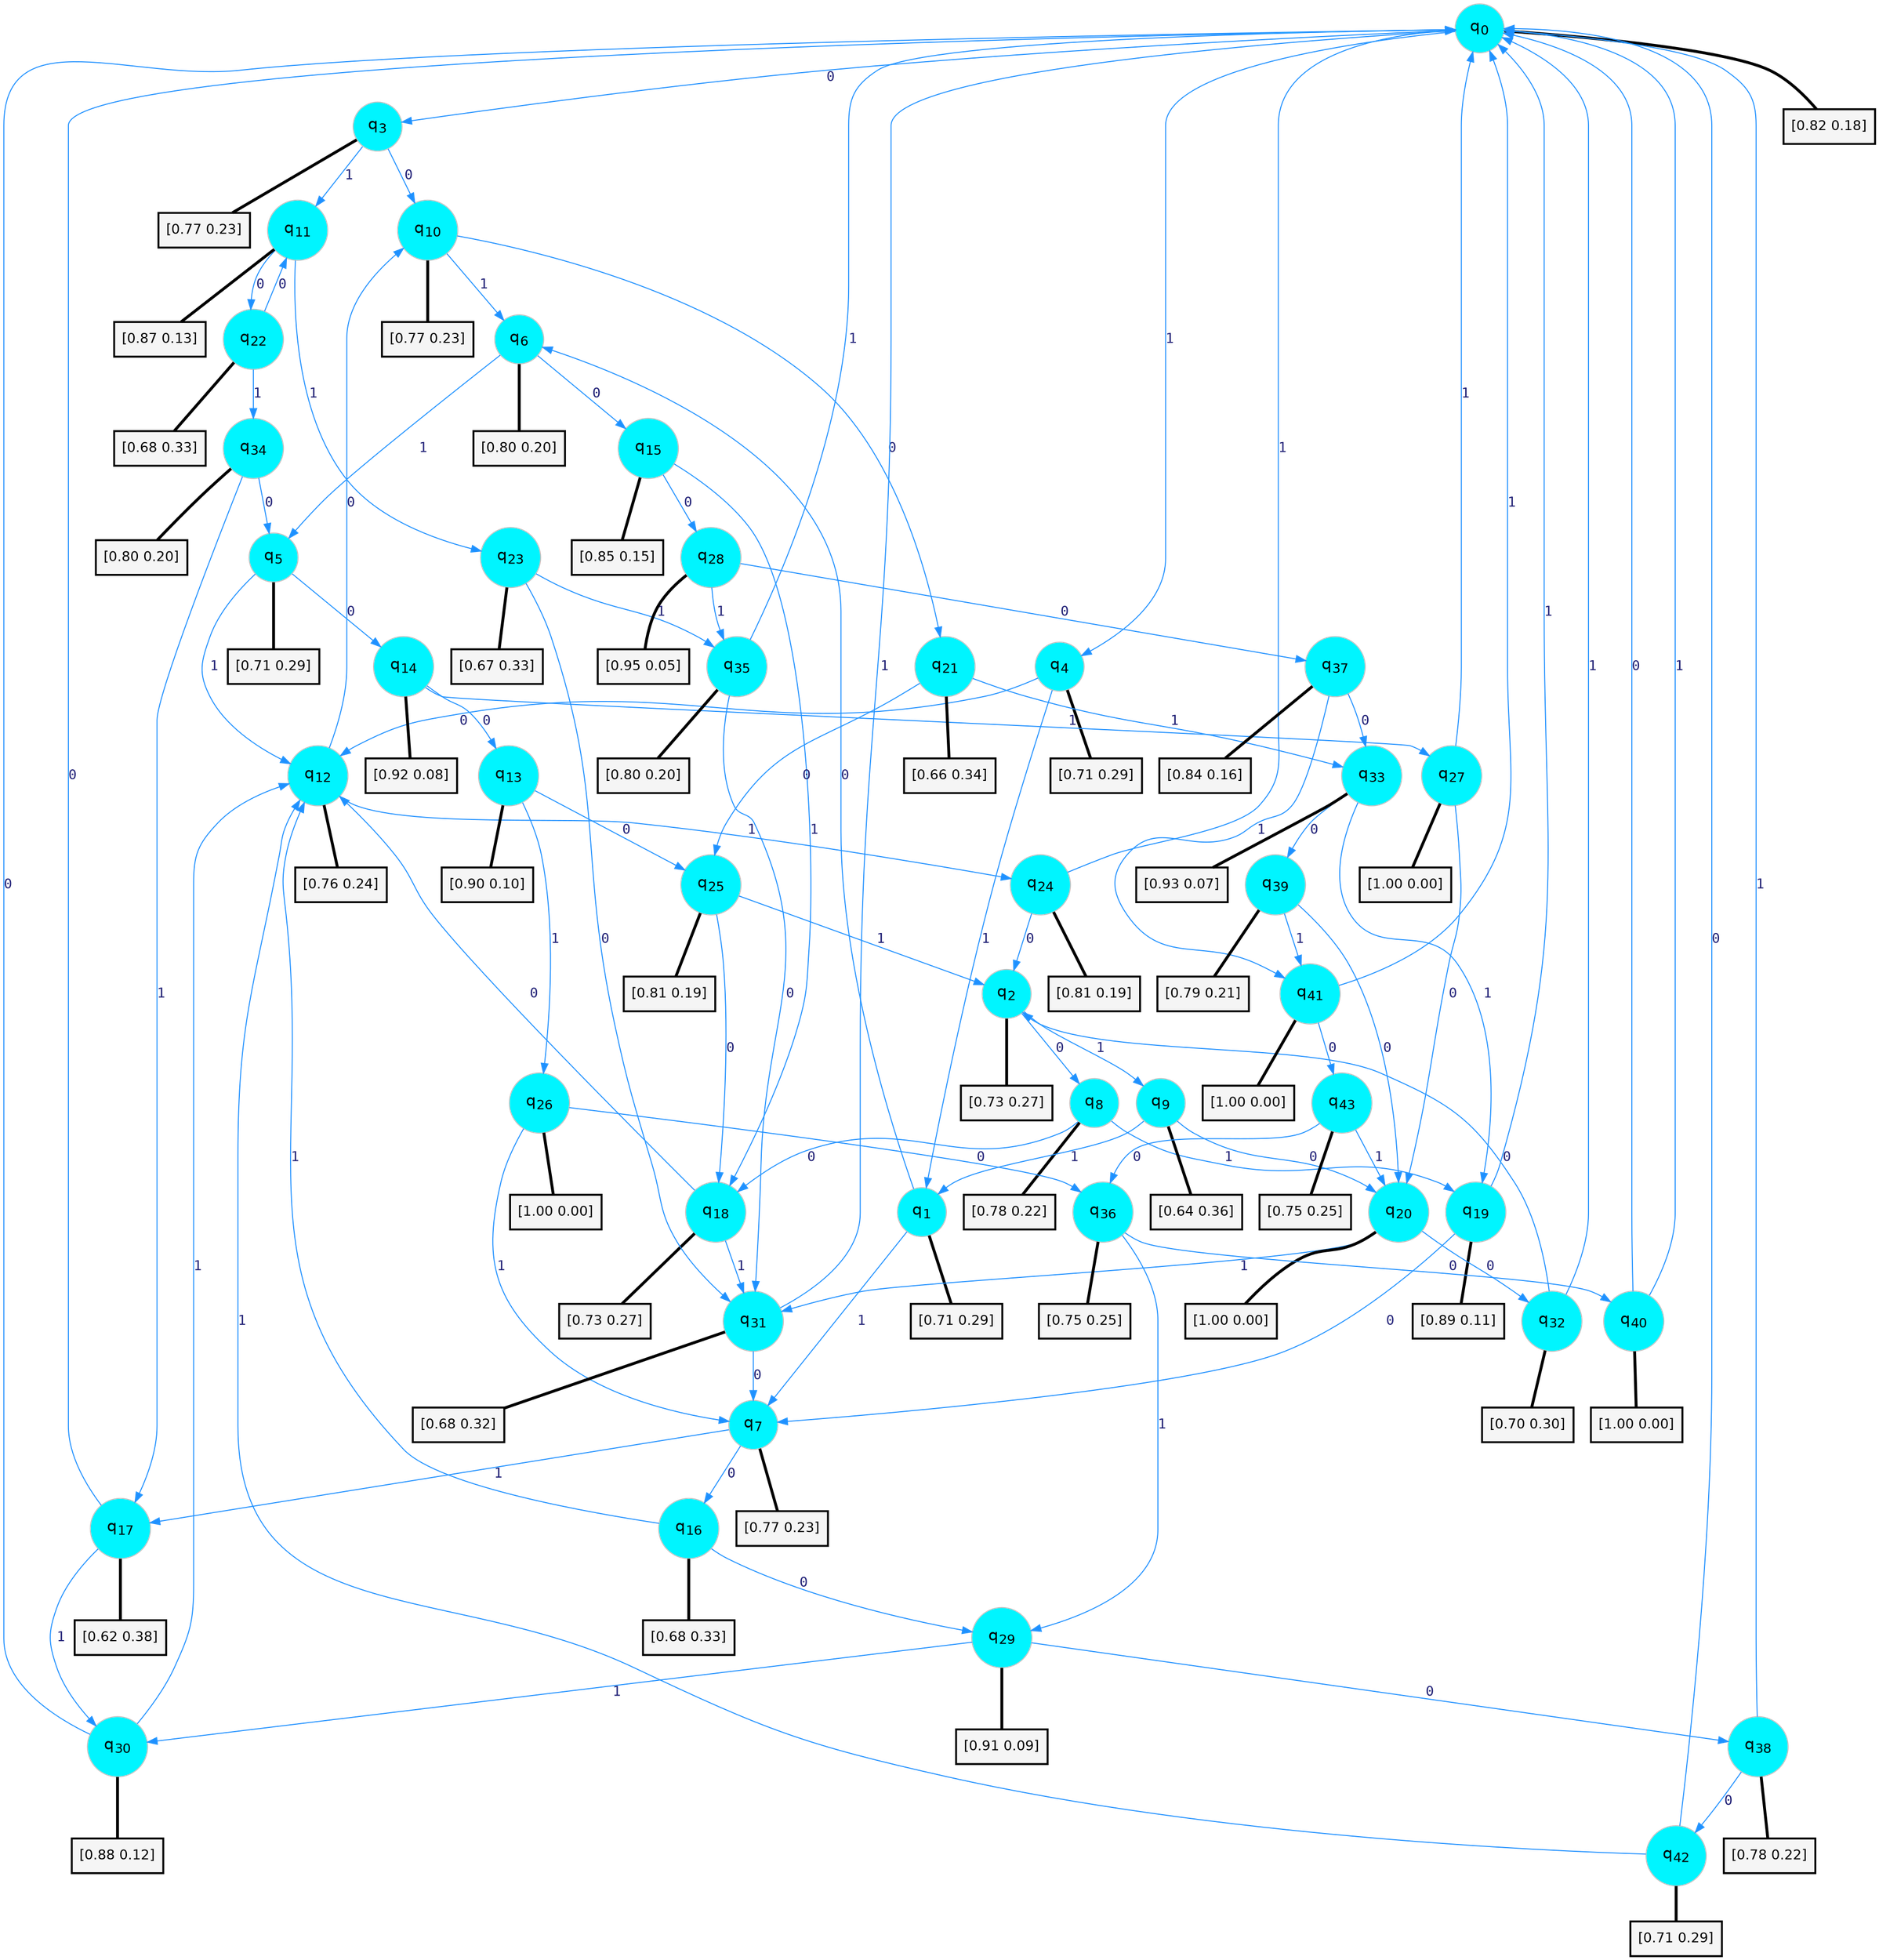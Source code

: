 digraph G {
graph [
bgcolor=transparent, dpi=300, rankdir=TD, size="40,25"];
node [
color=gray, fillcolor=turquoise1, fontcolor=black, fontname=Helvetica, fontsize=16, fontweight=bold, shape=circle, style=filled];
edge [
arrowsize=1, color=dodgerblue1, fontcolor=midnightblue, fontname=courier, fontweight=bold, penwidth=1, style=solid, weight=20];
0[label=<q<SUB>0</SUB>>];
1[label=<q<SUB>1</SUB>>];
2[label=<q<SUB>2</SUB>>];
3[label=<q<SUB>3</SUB>>];
4[label=<q<SUB>4</SUB>>];
5[label=<q<SUB>5</SUB>>];
6[label=<q<SUB>6</SUB>>];
7[label=<q<SUB>7</SUB>>];
8[label=<q<SUB>8</SUB>>];
9[label=<q<SUB>9</SUB>>];
10[label=<q<SUB>10</SUB>>];
11[label=<q<SUB>11</SUB>>];
12[label=<q<SUB>12</SUB>>];
13[label=<q<SUB>13</SUB>>];
14[label=<q<SUB>14</SUB>>];
15[label=<q<SUB>15</SUB>>];
16[label=<q<SUB>16</SUB>>];
17[label=<q<SUB>17</SUB>>];
18[label=<q<SUB>18</SUB>>];
19[label=<q<SUB>19</SUB>>];
20[label=<q<SUB>20</SUB>>];
21[label=<q<SUB>21</SUB>>];
22[label=<q<SUB>22</SUB>>];
23[label=<q<SUB>23</SUB>>];
24[label=<q<SUB>24</SUB>>];
25[label=<q<SUB>25</SUB>>];
26[label=<q<SUB>26</SUB>>];
27[label=<q<SUB>27</SUB>>];
28[label=<q<SUB>28</SUB>>];
29[label=<q<SUB>29</SUB>>];
30[label=<q<SUB>30</SUB>>];
31[label=<q<SUB>31</SUB>>];
32[label=<q<SUB>32</SUB>>];
33[label=<q<SUB>33</SUB>>];
34[label=<q<SUB>34</SUB>>];
35[label=<q<SUB>35</SUB>>];
36[label=<q<SUB>36</SUB>>];
37[label=<q<SUB>37</SUB>>];
38[label=<q<SUB>38</SUB>>];
39[label=<q<SUB>39</SUB>>];
40[label=<q<SUB>40</SUB>>];
41[label=<q<SUB>41</SUB>>];
42[label=<q<SUB>42</SUB>>];
43[label=<q<SUB>43</SUB>>];
44[label="[0.82 0.18]", shape=box,fontcolor=black, fontname=Helvetica, fontsize=14, penwidth=2, fillcolor=whitesmoke,color=black];
45[label="[0.71 0.29]", shape=box,fontcolor=black, fontname=Helvetica, fontsize=14, penwidth=2, fillcolor=whitesmoke,color=black];
46[label="[0.73 0.27]", shape=box,fontcolor=black, fontname=Helvetica, fontsize=14, penwidth=2, fillcolor=whitesmoke,color=black];
47[label="[0.77 0.23]", shape=box,fontcolor=black, fontname=Helvetica, fontsize=14, penwidth=2, fillcolor=whitesmoke,color=black];
48[label="[0.71 0.29]", shape=box,fontcolor=black, fontname=Helvetica, fontsize=14, penwidth=2, fillcolor=whitesmoke,color=black];
49[label="[0.71 0.29]", shape=box,fontcolor=black, fontname=Helvetica, fontsize=14, penwidth=2, fillcolor=whitesmoke,color=black];
50[label="[0.80 0.20]", shape=box,fontcolor=black, fontname=Helvetica, fontsize=14, penwidth=2, fillcolor=whitesmoke,color=black];
51[label="[0.77 0.23]", shape=box,fontcolor=black, fontname=Helvetica, fontsize=14, penwidth=2, fillcolor=whitesmoke,color=black];
52[label="[0.78 0.22]", shape=box,fontcolor=black, fontname=Helvetica, fontsize=14, penwidth=2, fillcolor=whitesmoke,color=black];
53[label="[0.64 0.36]", shape=box,fontcolor=black, fontname=Helvetica, fontsize=14, penwidth=2, fillcolor=whitesmoke,color=black];
54[label="[0.77 0.23]", shape=box,fontcolor=black, fontname=Helvetica, fontsize=14, penwidth=2, fillcolor=whitesmoke,color=black];
55[label="[0.87 0.13]", shape=box,fontcolor=black, fontname=Helvetica, fontsize=14, penwidth=2, fillcolor=whitesmoke,color=black];
56[label="[0.76 0.24]", shape=box,fontcolor=black, fontname=Helvetica, fontsize=14, penwidth=2, fillcolor=whitesmoke,color=black];
57[label="[0.90 0.10]", shape=box,fontcolor=black, fontname=Helvetica, fontsize=14, penwidth=2, fillcolor=whitesmoke,color=black];
58[label="[0.92 0.08]", shape=box,fontcolor=black, fontname=Helvetica, fontsize=14, penwidth=2, fillcolor=whitesmoke,color=black];
59[label="[0.85 0.15]", shape=box,fontcolor=black, fontname=Helvetica, fontsize=14, penwidth=2, fillcolor=whitesmoke,color=black];
60[label="[0.68 0.33]", shape=box,fontcolor=black, fontname=Helvetica, fontsize=14, penwidth=2, fillcolor=whitesmoke,color=black];
61[label="[0.62 0.38]", shape=box,fontcolor=black, fontname=Helvetica, fontsize=14, penwidth=2, fillcolor=whitesmoke,color=black];
62[label="[0.73 0.27]", shape=box,fontcolor=black, fontname=Helvetica, fontsize=14, penwidth=2, fillcolor=whitesmoke,color=black];
63[label="[0.89 0.11]", shape=box,fontcolor=black, fontname=Helvetica, fontsize=14, penwidth=2, fillcolor=whitesmoke,color=black];
64[label="[1.00 0.00]", shape=box,fontcolor=black, fontname=Helvetica, fontsize=14, penwidth=2, fillcolor=whitesmoke,color=black];
65[label="[0.66 0.34]", shape=box,fontcolor=black, fontname=Helvetica, fontsize=14, penwidth=2, fillcolor=whitesmoke,color=black];
66[label="[0.68 0.33]", shape=box,fontcolor=black, fontname=Helvetica, fontsize=14, penwidth=2, fillcolor=whitesmoke,color=black];
67[label="[0.67 0.33]", shape=box,fontcolor=black, fontname=Helvetica, fontsize=14, penwidth=2, fillcolor=whitesmoke,color=black];
68[label="[0.81 0.19]", shape=box,fontcolor=black, fontname=Helvetica, fontsize=14, penwidth=2, fillcolor=whitesmoke,color=black];
69[label="[0.81 0.19]", shape=box,fontcolor=black, fontname=Helvetica, fontsize=14, penwidth=2, fillcolor=whitesmoke,color=black];
70[label="[1.00 0.00]", shape=box,fontcolor=black, fontname=Helvetica, fontsize=14, penwidth=2, fillcolor=whitesmoke,color=black];
71[label="[1.00 0.00]", shape=box,fontcolor=black, fontname=Helvetica, fontsize=14, penwidth=2, fillcolor=whitesmoke,color=black];
72[label="[0.95 0.05]", shape=box,fontcolor=black, fontname=Helvetica, fontsize=14, penwidth=2, fillcolor=whitesmoke,color=black];
73[label="[0.91 0.09]", shape=box,fontcolor=black, fontname=Helvetica, fontsize=14, penwidth=2, fillcolor=whitesmoke,color=black];
74[label="[0.88 0.12]", shape=box,fontcolor=black, fontname=Helvetica, fontsize=14, penwidth=2, fillcolor=whitesmoke,color=black];
75[label="[0.68 0.32]", shape=box,fontcolor=black, fontname=Helvetica, fontsize=14, penwidth=2, fillcolor=whitesmoke,color=black];
76[label="[0.70 0.30]", shape=box,fontcolor=black, fontname=Helvetica, fontsize=14, penwidth=2, fillcolor=whitesmoke,color=black];
77[label="[0.93 0.07]", shape=box,fontcolor=black, fontname=Helvetica, fontsize=14, penwidth=2, fillcolor=whitesmoke,color=black];
78[label="[0.80 0.20]", shape=box,fontcolor=black, fontname=Helvetica, fontsize=14, penwidth=2, fillcolor=whitesmoke,color=black];
79[label="[0.80 0.20]", shape=box,fontcolor=black, fontname=Helvetica, fontsize=14, penwidth=2, fillcolor=whitesmoke,color=black];
80[label="[0.75 0.25]", shape=box,fontcolor=black, fontname=Helvetica, fontsize=14, penwidth=2, fillcolor=whitesmoke,color=black];
81[label="[0.84 0.16]", shape=box,fontcolor=black, fontname=Helvetica, fontsize=14, penwidth=2, fillcolor=whitesmoke,color=black];
82[label="[0.78 0.22]", shape=box,fontcolor=black, fontname=Helvetica, fontsize=14, penwidth=2, fillcolor=whitesmoke,color=black];
83[label="[0.79 0.21]", shape=box,fontcolor=black, fontname=Helvetica, fontsize=14, penwidth=2, fillcolor=whitesmoke,color=black];
84[label="[1.00 0.00]", shape=box,fontcolor=black, fontname=Helvetica, fontsize=14, penwidth=2, fillcolor=whitesmoke,color=black];
85[label="[1.00 0.00]", shape=box,fontcolor=black, fontname=Helvetica, fontsize=14, penwidth=2, fillcolor=whitesmoke,color=black];
86[label="[0.71 0.29]", shape=box,fontcolor=black, fontname=Helvetica, fontsize=14, penwidth=2, fillcolor=whitesmoke,color=black];
87[label="[0.75 0.25]", shape=box,fontcolor=black, fontname=Helvetica, fontsize=14, penwidth=2, fillcolor=whitesmoke,color=black];
0->3 [label=0];
0->4 [label=1];
0->44 [arrowhead=none, penwidth=3,color=black];
1->6 [label=0];
1->7 [label=1];
1->45 [arrowhead=none, penwidth=3,color=black];
2->8 [label=0];
2->9 [label=1];
2->46 [arrowhead=none, penwidth=3,color=black];
3->10 [label=0];
3->11 [label=1];
3->47 [arrowhead=none, penwidth=3,color=black];
4->12 [label=0];
4->1 [label=1];
4->48 [arrowhead=none, penwidth=3,color=black];
5->14 [label=0];
5->12 [label=1];
5->49 [arrowhead=none, penwidth=3,color=black];
6->15 [label=0];
6->5 [label=1];
6->50 [arrowhead=none, penwidth=3,color=black];
7->16 [label=0];
7->17 [label=1];
7->51 [arrowhead=none, penwidth=3,color=black];
8->18 [label=0];
8->19 [label=1];
8->52 [arrowhead=none, penwidth=3,color=black];
9->20 [label=0];
9->1 [label=1];
9->53 [arrowhead=none, penwidth=3,color=black];
10->21 [label=0];
10->6 [label=1];
10->54 [arrowhead=none, penwidth=3,color=black];
11->22 [label=0];
11->23 [label=1];
11->55 [arrowhead=none, penwidth=3,color=black];
12->10 [label=0];
12->24 [label=1];
12->56 [arrowhead=none, penwidth=3,color=black];
13->25 [label=0];
13->26 [label=1];
13->57 [arrowhead=none, penwidth=3,color=black];
14->13 [label=0];
14->27 [label=1];
14->58 [arrowhead=none, penwidth=3,color=black];
15->28 [label=0];
15->18 [label=1];
15->59 [arrowhead=none, penwidth=3,color=black];
16->29 [label=0];
16->12 [label=1];
16->60 [arrowhead=none, penwidth=3,color=black];
17->0 [label=0];
17->30 [label=1];
17->61 [arrowhead=none, penwidth=3,color=black];
18->12 [label=0];
18->31 [label=1];
18->62 [arrowhead=none, penwidth=3,color=black];
19->7 [label=0];
19->0 [label=1];
19->63 [arrowhead=none, penwidth=3,color=black];
20->32 [label=0];
20->31 [label=1];
20->64 [arrowhead=none, penwidth=3,color=black];
21->25 [label=0];
21->33 [label=1];
21->65 [arrowhead=none, penwidth=3,color=black];
22->11 [label=0];
22->34 [label=1];
22->66 [arrowhead=none, penwidth=3,color=black];
23->31 [label=0];
23->35 [label=1];
23->67 [arrowhead=none, penwidth=3,color=black];
24->2 [label=0];
24->0 [label=1];
24->68 [arrowhead=none, penwidth=3,color=black];
25->18 [label=0];
25->2 [label=1];
25->69 [arrowhead=none, penwidth=3,color=black];
26->36 [label=0];
26->7 [label=1];
26->70 [arrowhead=none, penwidth=3,color=black];
27->20 [label=0];
27->0 [label=1];
27->71 [arrowhead=none, penwidth=3,color=black];
28->37 [label=0];
28->35 [label=1];
28->72 [arrowhead=none, penwidth=3,color=black];
29->38 [label=0];
29->30 [label=1];
29->73 [arrowhead=none, penwidth=3,color=black];
30->0 [label=0];
30->12 [label=1];
30->74 [arrowhead=none, penwidth=3,color=black];
31->7 [label=0];
31->0 [label=1];
31->75 [arrowhead=none, penwidth=3,color=black];
32->2 [label=0];
32->0 [label=1];
32->76 [arrowhead=none, penwidth=3,color=black];
33->39 [label=0];
33->19 [label=1];
33->77 [arrowhead=none, penwidth=3,color=black];
34->5 [label=0];
34->17 [label=1];
34->78 [arrowhead=none, penwidth=3,color=black];
35->31 [label=0];
35->0 [label=1];
35->79 [arrowhead=none, penwidth=3,color=black];
36->40 [label=0];
36->29 [label=1];
36->80 [arrowhead=none, penwidth=3,color=black];
37->33 [label=0];
37->41 [label=1];
37->81 [arrowhead=none, penwidth=3,color=black];
38->42 [label=0];
38->0 [label=1];
38->82 [arrowhead=none, penwidth=3,color=black];
39->20 [label=0];
39->41 [label=1];
39->83 [arrowhead=none, penwidth=3,color=black];
40->0 [label=0];
40->0 [label=1];
40->84 [arrowhead=none, penwidth=3,color=black];
41->43 [label=0];
41->0 [label=1];
41->85 [arrowhead=none, penwidth=3,color=black];
42->0 [label=0];
42->12 [label=1];
42->86 [arrowhead=none, penwidth=3,color=black];
43->36 [label=0];
43->20 [label=1];
43->87 [arrowhead=none, penwidth=3,color=black];
}

